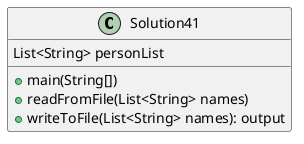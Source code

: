 @startuml
'https://plantuml.com/sequence-diagram
class Solution41 {
+main(String[])
List<String> personList
'Collections.sort(personList)
+readFromFile(List<String> names)
+writeToFile(List<String> names): output
}


@enduml